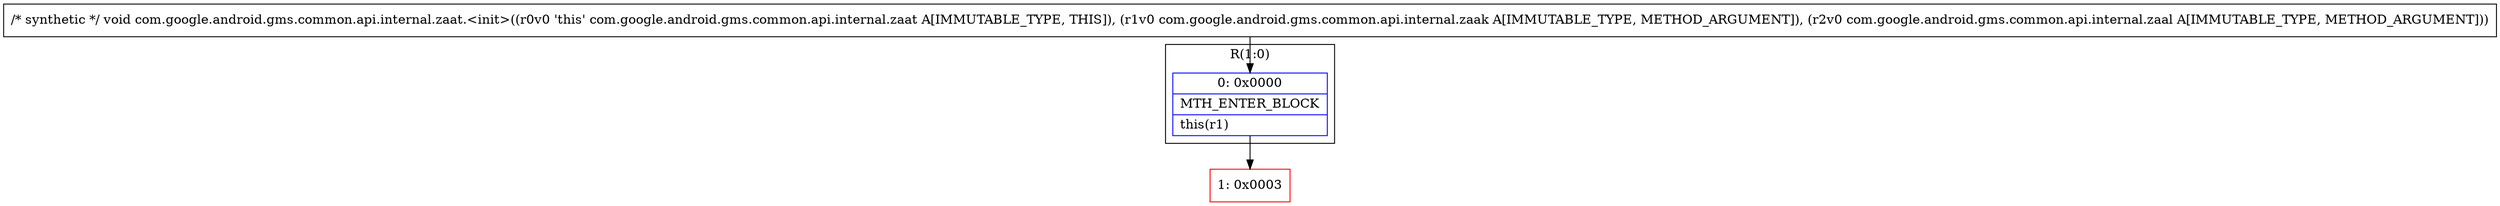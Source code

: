 digraph "CFG forcom.google.android.gms.common.api.internal.zaat.\<init\>(Lcom\/google\/android\/gms\/common\/api\/internal\/zaak;Lcom\/google\/android\/gms\/common\/api\/internal\/zaal;)V" {
subgraph cluster_Region_1706710506 {
label = "R(1:0)";
node [shape=record,color=blue];
Node_0 [shape=record,label="{0\:\ 0x0000|MTH_ENTER_BLOCK\l|this(r1)\l}"];
}
Node_1 [shape=record,color=red,label="{1\:\ 0x0003}"];
MethodNode[shape=record,label="{\/* synthetic *\/ void com.google.android.gms.common.api.internal.zaat.\<init\>((r0v0 'this' com.google.android.gms.common.api.internal.zaat A[IMMUTABLE_TYPE, THIS]), (r1v0 com.google.android.gms.common.api.internal.zaak A[IMMUTABLE_TYPE, METHOD_ARGUMENT]), (r2v0 com.google.android.gms.common.api.internal.zaal A[IMMUTABLE_TYPE, METHOD_ARGUMENT])) }"];
MethodNode -> Node_0;
Node_0 -> Node_1;
}

